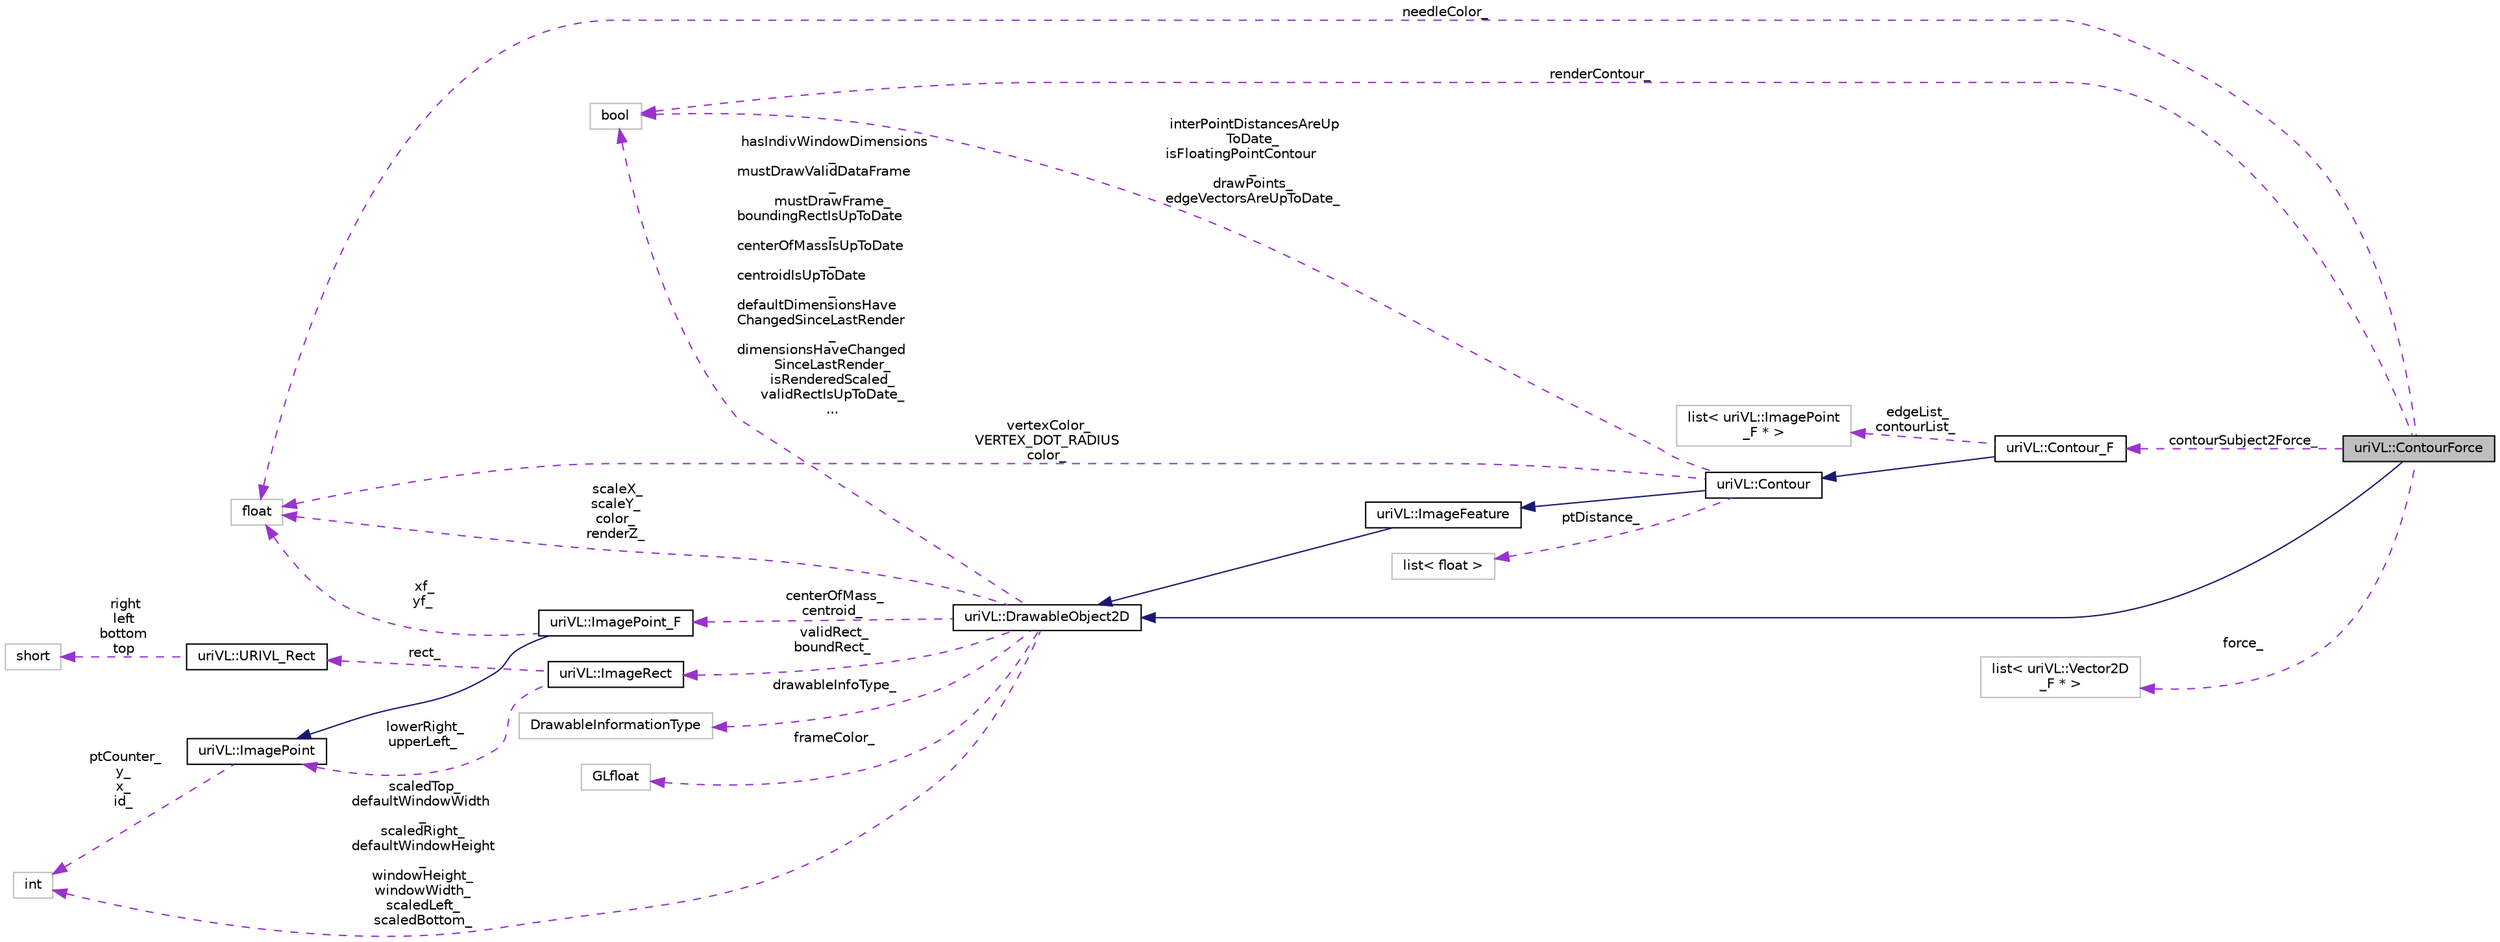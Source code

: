 digraph "uriVL::ContourForce"
{
  edge [fontname="Helvetica",fontsize="10",labelfontname="Helvetica",labelfontsize="10"];
  node [fontname="Helvetica",fontsize="10",shape=record];
  rankdir="LR";
  Node1 [label="uriVL::ContourForce",height=0.2,width=0.4,color="black", fillcolor="grey75", style="filled", fontcolor="black"];
  Node2 -> Node1 [dir="back",color="midnightblue",fontsize="10",style="solid",fontname="Helvetica"];
  Node2 [label="uriVL::DrawableObject2D",height=0.2,width=0.4,color="black", fillcolor="white", style="filled",URL="$classuriVL_1_1DrawableObject2D.html",tooltip="Virtual base DrawableObject2D class. "];
  Node3 -> Node2 [dir="back",color="darkorchid3",fontsize="10",style="dashed",label=" frameColor_" ,fontname="Helvetica"];
  Node3 [label="GLfloat",height=0.2,width=0.4,color="grey75", fillcolor="white", style="filled"];
  Node4 -> Node2 [dir="back",color="darkorchid3",fontsize="10",style="dashed",label=" validRect_\nboundRect_" ,fontname="Helvetica"];
  Node4 [label="uriVL::ImageRect",height=0.2,width=0.4,color="black", fillcolor="white", style="filled",URL="$classuriVL_1_1ImageRect.html",tooltip="Implements the ImageRect class. "];
  Node5 -> Node4 [dir="back",color="darkorchid3",fontsize="10",style="dashed",label=" rect_" ,fontname="Helvetica"];
  Node5 [label="uriVL::URIVL_Rect",height=0.2,width=0.4,color="black", fillcolor="white", style="filled",URL="$structuriVL_1_1URIVL__Rect.html",tooltip="For platforms not supported by Quicktime, we need to define Rect. "];
  Node6 -> Node5 [dir="back",color="darkorchid3",fontsize="10",style="dashed",label=" right\nleft\nbottom\ntop" ,fontname="Helvetica"];
  Node6 [label="short",height=0.2,width=0.4,color="grey75", fillcolor="white", style="filled"];
  Node7 -> Node4 [dir="back",color="darkorchid3",fontsize="10",style="dashed",label=" lowerRight_\nupperLeft_" ,fontname="Helvetica"];
  Node7 [label="uriVL::ImagePoint",height=0.2,width=0.4,color="black", fillcolor="white", style="filled",URL="$classuriVL_1_1ImagePoint.html",tooltip="Implements the ImagePoint class. "];
  Node8 -> Node7 [dir="back",color="darkorchid3",fontsize="10",style="dashed",label=" ptCounter_\ny_\nx_\nid_" ,fontname="Helvetica"];
  Node8 [label="int",height=0.2,width=0.4,color="grey75", fillcolor="white", style="filled"];
  Node9 -> Node2 [dir="back",color="darkorchid3",fontsize="10",style="dashed",label=" centerOfMass_\ncentroid_" ,fontname="Helvetica"];
  Node9 [label="uriVL::ImagePoint_F",height=0.2,width=0.4,color="black", fillcolor="white", style="filled",URL="$classuriVL_1_1ImagePoint__F.html",tooltip="Implements the ImagePoint_F class. "];
  Node7 -> Node9 [dir="back",color="midnightblue",fontsize="10",style="solid",fontname="Helvetica"];
  Node10 -> Node9 [dir="back",color="darkorchid3",fontsize="10",style="dashed",label=" xf_\nyf_" ,fontname="Helvetica"];
  Node10 [label="float",height=0.2,width=0.4,color="grey75", fillcolor="white", style="filled"];
  Node10 -> Node2 [dir="back",color="darkorchid3",fontsize="10",style="dashed",label=" scaleX_\nscaleY_\ncolor_\nrenderZ_" ,fontname="Helvetica"];
  Node8 -> Node2 [dir="back",color="darkorchid3",fontsize="10",style="dashed",label=" scaledTop_\ndefaultWindowWidth\l_\nscaledRight_\ndefaultWindowHeight\l_\nwindowHeight_\nwindowWidth_\nscaledLeft_\nscaledBottom_" ,fontname="Helvetica"];
  Node11 -> Node2 [dir="back",color="darkorchid3",fontsize="10",style="dashed",label=" hasIndivWindowDimensions\l_\nmustDrawValidDataFrame\l_\nmustDrawFrame_\nboundingRectIsUpToDate\l_\ncenterOfMassIsUpToDate\l_\ncentroidIsUpToDate\l_\ndefaultDimensionsHave\lChangedSinceLastRender\l_\ndimensionsHaveChanged\lSinceLastRender_\nisRenderedScaled_\nvalidRectIsUpToDate_\n..." ,fontname="Helvetica"];
  Node11 [label="bool",height=0.2,width=0.4,color="grey75", fillcolor="white", style="filled"];
  Node12 -> Node2 [dir="back",color="darkorchid3",fontsize="10",style="dashed",label=" drawableInfoType_" ,fontname="Helvetica"];
  Node12 [label="DrawableInformationType",height=0.2,width=0.4,color="grey75", fillcolor="white", style="filled"];
  Node13 -> Node1 [dir="back",color="darkorchid3",fontsize="10",style="dashed",label=" contourSubject2Force_" ,fontname="Helvetica"];
  Node13 [label="uriVL::Contour_F",height=0.2,width=0.4,color="black", fillcolor="white", style="filled",URL="$classuriVL_1_1Contour__F.html",tooltip="Set of float ImagePoint objects which compose a closed curve. "];
  Node14 -> Node13 [dir="back",color="midnightblue",fontsize="10",style="solid",fontname="Helvetica"];
  Node14 [label="uriVL::Contour",height=0.2,width=0.4,color="black", fillcolor="white", style="filled",URL="$classuriVL_1_1Contour.html",tooltip="Set of ImagePoint objects which form a closed curve. "];
  Node15 -> Node14 [dir="back",color="midnightblue",fontsize="10",style="solid",fontname="Helvetica"];
  Node15 [label="uriVL::ImageFeature",height=0.2,width=0.4,color="black", fillcolor="white", style="filled",URL="$classuriVL_1_1ImageFeature.html",tooltip="Abstract base class of Blob, Segment, Corner... "];
  Node2 -> Node15 [dir="back",color="midnightblue",fontsize="10",style="solid",fontname="Helvetica"];
  Node10 -> Node14 [dir="back",color="darkorchid3",fontsize="10",style="dashed",label=" vertexColor_\nVERTEX_DOT_RADIUS\ncolor_" ,fontname="Helvetica"];
  Node11 -> Node14 [dir="back",color="darkorchid3",fontsize="10",style="dashed",label=" interPointDistancesAreUp\lToDate_\nisFloatingPointContour\l_\ndrawPoints_\nedgeVectorsAreUpToDate_" ,fontname="Helvetica"];
  Node16 -> Node14 [dir="back",color="darkorchid3",fontsize="10",style="dashed",label=" ptDistance_" ,fontname="Helvetica"];
  Node16 [label="list\< float \>",height=0.2,width=0.4,color="grey75", fillcolor="white", style="filled"];
  Node17 -> Node13 [dir="back",color="darkorchid3",fontsize="10",style="dashed",label=" edgeList_\ncontourList_" ,fontname="Helvetica"];
  Node17 [label="list\< uriVL::ImagePoint\l_F * \>",height=0.2,width=0.4,color="grey75", fillcolor="white", style="filled"];
  Node10 -> Node1 [dir="back",color="darkorchid3",fontsize="10",style="dashed",label=" needleColor_" ,fontname="Helvetica"];
  Node18 -> Node1 [dir="back",color="darkorchid3",fontsize="10",style="dashed",label=" force_" ,fontname="Helvetica"];
  Node18 [label="list\< uriVL::Vector2D\l_F * \>",height=0.2,width=0.4,color="grey75", fillcolor="white", style="filled"];
  Node11 -> Node1 [dir="back",color="darkorchid3",fontsize="10",style="dashed",label=" renderContour_" ,fontname="Helvetica"];
}
